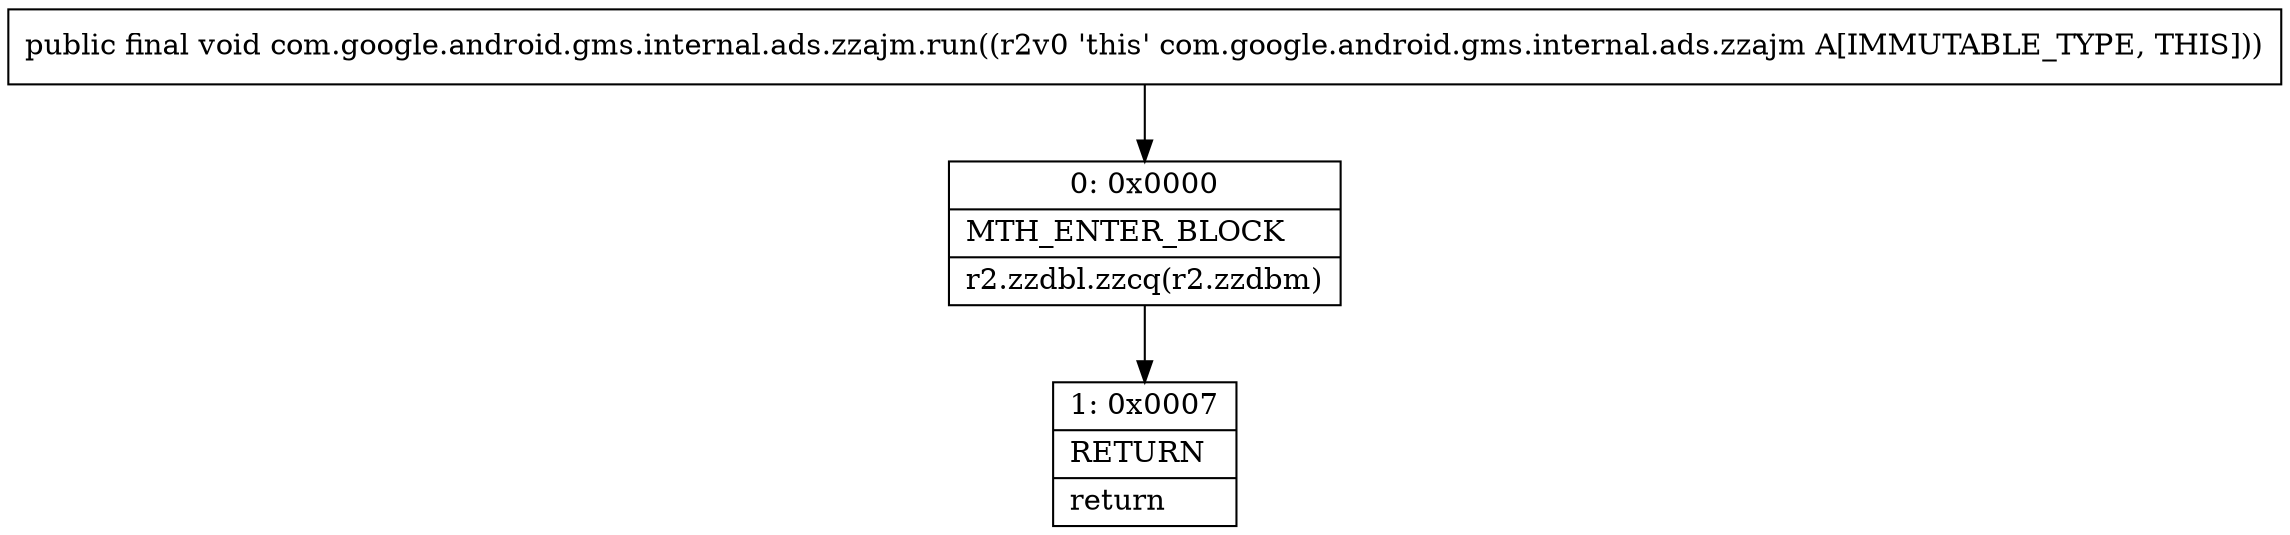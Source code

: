 digraph "CFG forcom.google.android.gms.internal.ads.zzajm.run()V" {
Node_0 [shape=record,label="{0\:\ 0x0000|MTH_ENTER_BLOCK\l|r2.zzdbl.zzcq(r2.zzdbm)\l}"];
Node_1 [shape=record,label="{1\:\ 0x0007|RETURN\l|return\l}"];
MethodNode[shape=record,label="{public final void com.google.android.gms.internal.ads.zzajm.run((r2v0 'this' com.google.android.gms.internal.ads.zzajm A[IMMUTABLE_TYPE, THIS])) }"];
MethodNode -> Node_0;
Node_0 -> Node_1;
}

